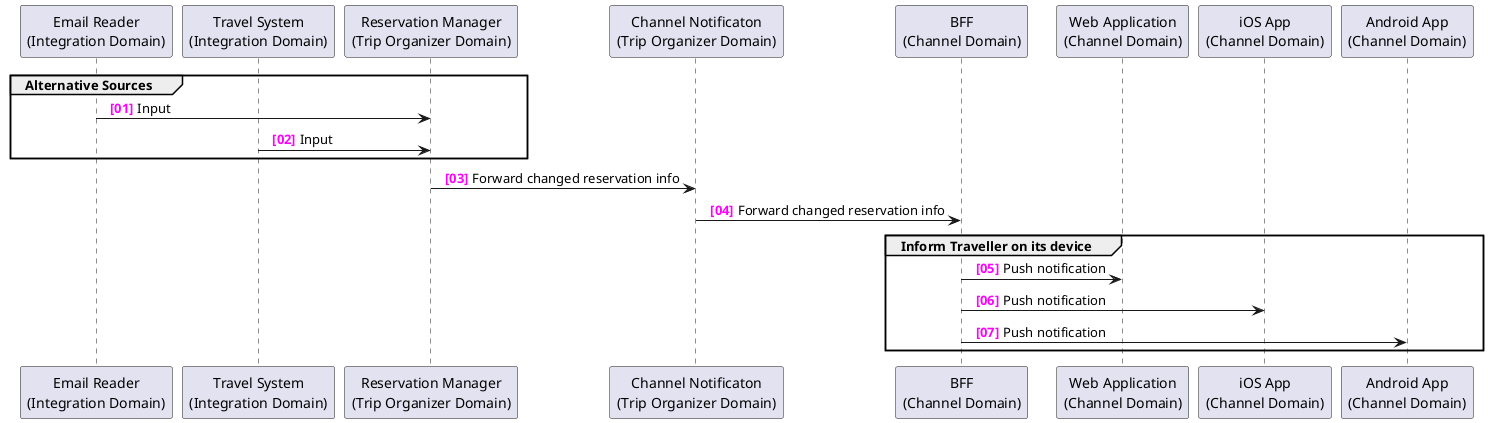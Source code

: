 @startuml

autonumber "<font color=magenta> <b> [00]"

participant EmailReader as "Email Reader\n(Integration Domain)"
participant TravelSystemIntegration as "Travel System\n(Integration Domain)"
participant ReservationManager as "Reservation Manager\n(Trip Organizer Domain)"
participant ChannelNotification as "Channel Notificaton\n(Trip Organizer Domain)"
participant BFF as "BFF\n(Channel Domain)"
participant WebApplication as "Web Application\n(Channel Domain)"
participant IOSApp as "iOS App\n(Channel Domain)"
participant AndroidApp as "Android App\n(Channel Domain)"

group Alternative Sources 
    EmailReader -> ReservationManager : Input
    TravelSystemIntegration -> ReservationManager : Input
end
ReservationManager ->  ChannelNotification : Forward changed reservation info
ChannelNotification -> BFF :  Forward changed reservation info

group Inform Traveller on its device
    BFF -> WebApplication : Push notification
    BFF -> IOSApp : Push notification
    BFF -> AndroidApp : Push notification
end
@enduml
